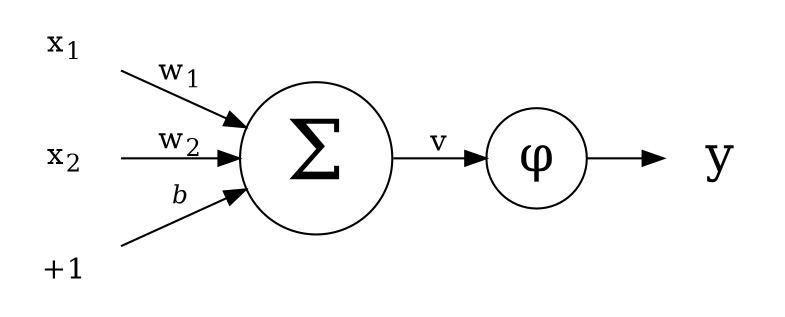 digraph perceptron {
    graph [
        layout = dot
        rankdir = "LR"
    ];

    x1[label=<x<sub>1</sub>>,shape="plaintext"]
    x2[label=<x<sub>2</sub>>,shape="plaintext"]
    bias[label="+1",shape="none"]

    neuron[label=<&Sigma;>,shape="circle",fontsize=40]
    function[label=<&phi;>,shape="circle",fontsize=24]
    end[label="y",shape="none",fontsize=24]

    x1 -> neuron[label=<w<sub>1</sub>>]
    x2 -> neuron[label=<w<sub>2</sub>>]
    bias -> neuron[label=<<i>b</i>>,shape="none",fontsize=12]
    neuron -> function[label="v"]
    function -> end

}
